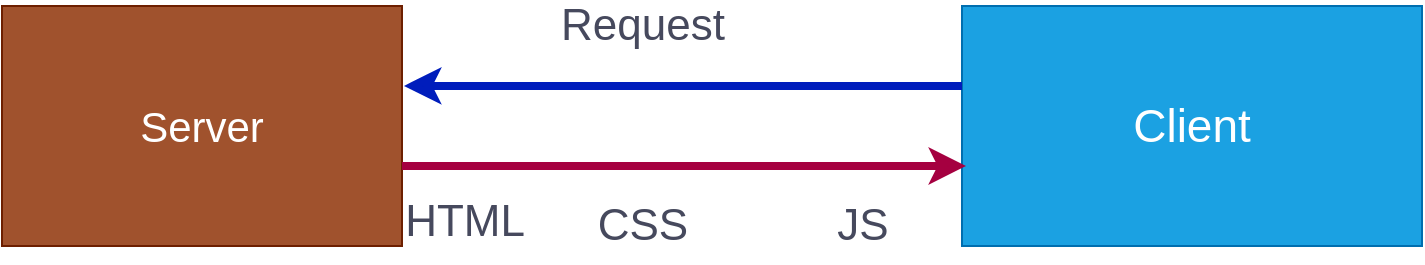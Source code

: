 <mxfile version="14.4.2" type="github"><diagram id="Zw0nZNyMYrf99zFnm-89" name="Page-1"><mxGraphModel dx="1422" dy="762" grid="1" gridSize="10" guides="1" tooltips="1" connect="1" arrows="1" fold="1" page="1" pageScale="1" pageWidth="827" pageHeight="1169" math="0" shadow="0"><root><mxCell id="0"/><mxCell id="1" parent="0"/><mxCell id="-jQCedaXvQUKZuDv9Aef-17" value="&lt;font style=&quot;font-size: 21px&quot;&gt;Server&lt;/font&gt;" style="rounded=0;whiteSpace=wrap;html=1;sketch=0;fillColor=#a0522d;strokeColor=#6D1F00;fontColor=#ffffff;" vertex="1" parent="1"><mxGeometry x="20" y="320" width="200" height="120" as="geometry"/></mxCell><mxCell id="-jQCedaXvQUKZuDv9Aef-18" value="&lt;font style=&quot;font-size: 23px&quot;&gt;Client&lt;/font&gt;" style="rounded=0;whiteSpace=wrap;html=1;sketch=0;strokeColor=#006EAF;fillColor=#1ba1e2;fontColor=#ffffff;" vertex="1" parent="1"><mxGeometry x="500" y="320" width="230" height="120" as="geometry"/></mxCell><mxCell id="-jQCedaXvQUKZuDv9Aef-19" style="edgeStyle=orthogonalEdgeStyle;curved=0;rounded=1;sketch=0;orthogonalLoop=1;jettySize=auto;html=1;exitX=0.5;exitY=1;exitDx=0;exitDy=0;strokeColor=#788AA3;fillColor=#B2C9AB;fontColor=#46495D;" edge="1" parent="1" source="-jQCedaXvQUKZuDv9Aef-17" target="-jQCedaXvQUKZuDv9Aef-17"><mxGeometry relative="1" as="geometry"/></mxCell><mxCell id="-jQCedaXvQUKZuDv9Aef-20" value="" style="endArrow=classic;html=1;strokeColor=#A50040;fillColor=#d80073;fontColor=#46495D;strokeWidth=4;" edge="1" parent="1"><mxGeometry width="50" height="50" relative="1" as="geometry"><mxPoint x="220" y="400" as="sourcePoint"/><mxPoint x="502" y="400" as="targetPoint"/><Array as="points"><mxPoint x="500" y="400"/></Array></mxGeometry></mxCell><mxCell id="-jQCedaXvQUKZuDv9Aef-21" value="HTML" style="edgeLabel;html=1;align=center;verticalAlign=middle;resizable=0;points=[];fontColor=#46495D;fontSize=22;" vertex="1" connectable="0" parent="-jQCedaXvQUKZuDv9Aef-20"><mxGeometry x="0.92" y="-2" relative="1" as="geometry"><mxPoint x="-239.98" y="26.12" as="offset"/></mxGeometry></mxCell><mxCell id="-jQCedaXvQUKZuDv9Aef-24" value="" style="endArrow=classic;html=1;strokeColor=#001DBC;strokeWidth=4;fillColor=#0050ef;fontColor=#46495D;entryX=1.005;entryY=0.333;entryDx=0;entryDy=0;entryPerimeter=0;" edge="1" parent="1" target="-jQCedaXvQUKZuDv9Aef-17"><mxGeometry width="50" height="50" relative="1" as="geometry"><mxPoint x="500" y="360" as="sourcePoint"/><mxPoint x="440" y="360" as="targetPoint"/></mxGeometry></mxCell><mxCell id="-jQCedaXvQUKZuDv9Aef-25" value="&lt;font style=&quot;font-size: 22px&quot;&gt;Request&lt;/font&gt;" style="text;html=1;align=center;verticalAlign=middle;resizable=0;points=[];autosize=1;fontColor=#46495D;" vertex="1" parent="1"><mxGeometry x="290" y="320" width="100" height="20" as="geometry"/></mxCell><mxCell id="-jQCedaXvQUKZuDv9Aef-28" value="CSS" style="text;html=1;align=center;verticalAlign=middle;resizable=0;points=[];autosize=1;fontSize=22;fontColor=#46495D;" vertex="1" parent="1"><mxGeometry x="310" y="415" width="60" height="30" as="geometry"/></mxCell><mxCell id="-jQCedaXvQUKZuDv9Aef-29" value="JS" style="text;html=1;align=center;verticalAlign=middle;resizable=0;points=[];autosize=1;fontSize=22;fontColor=#46495D;" vertex="1" parent="1"><mxGeometry x="430" y="415" width="40" height="30" as="geometry"/></mxCell></root></mxGraphModel></diagram></mxfile>
